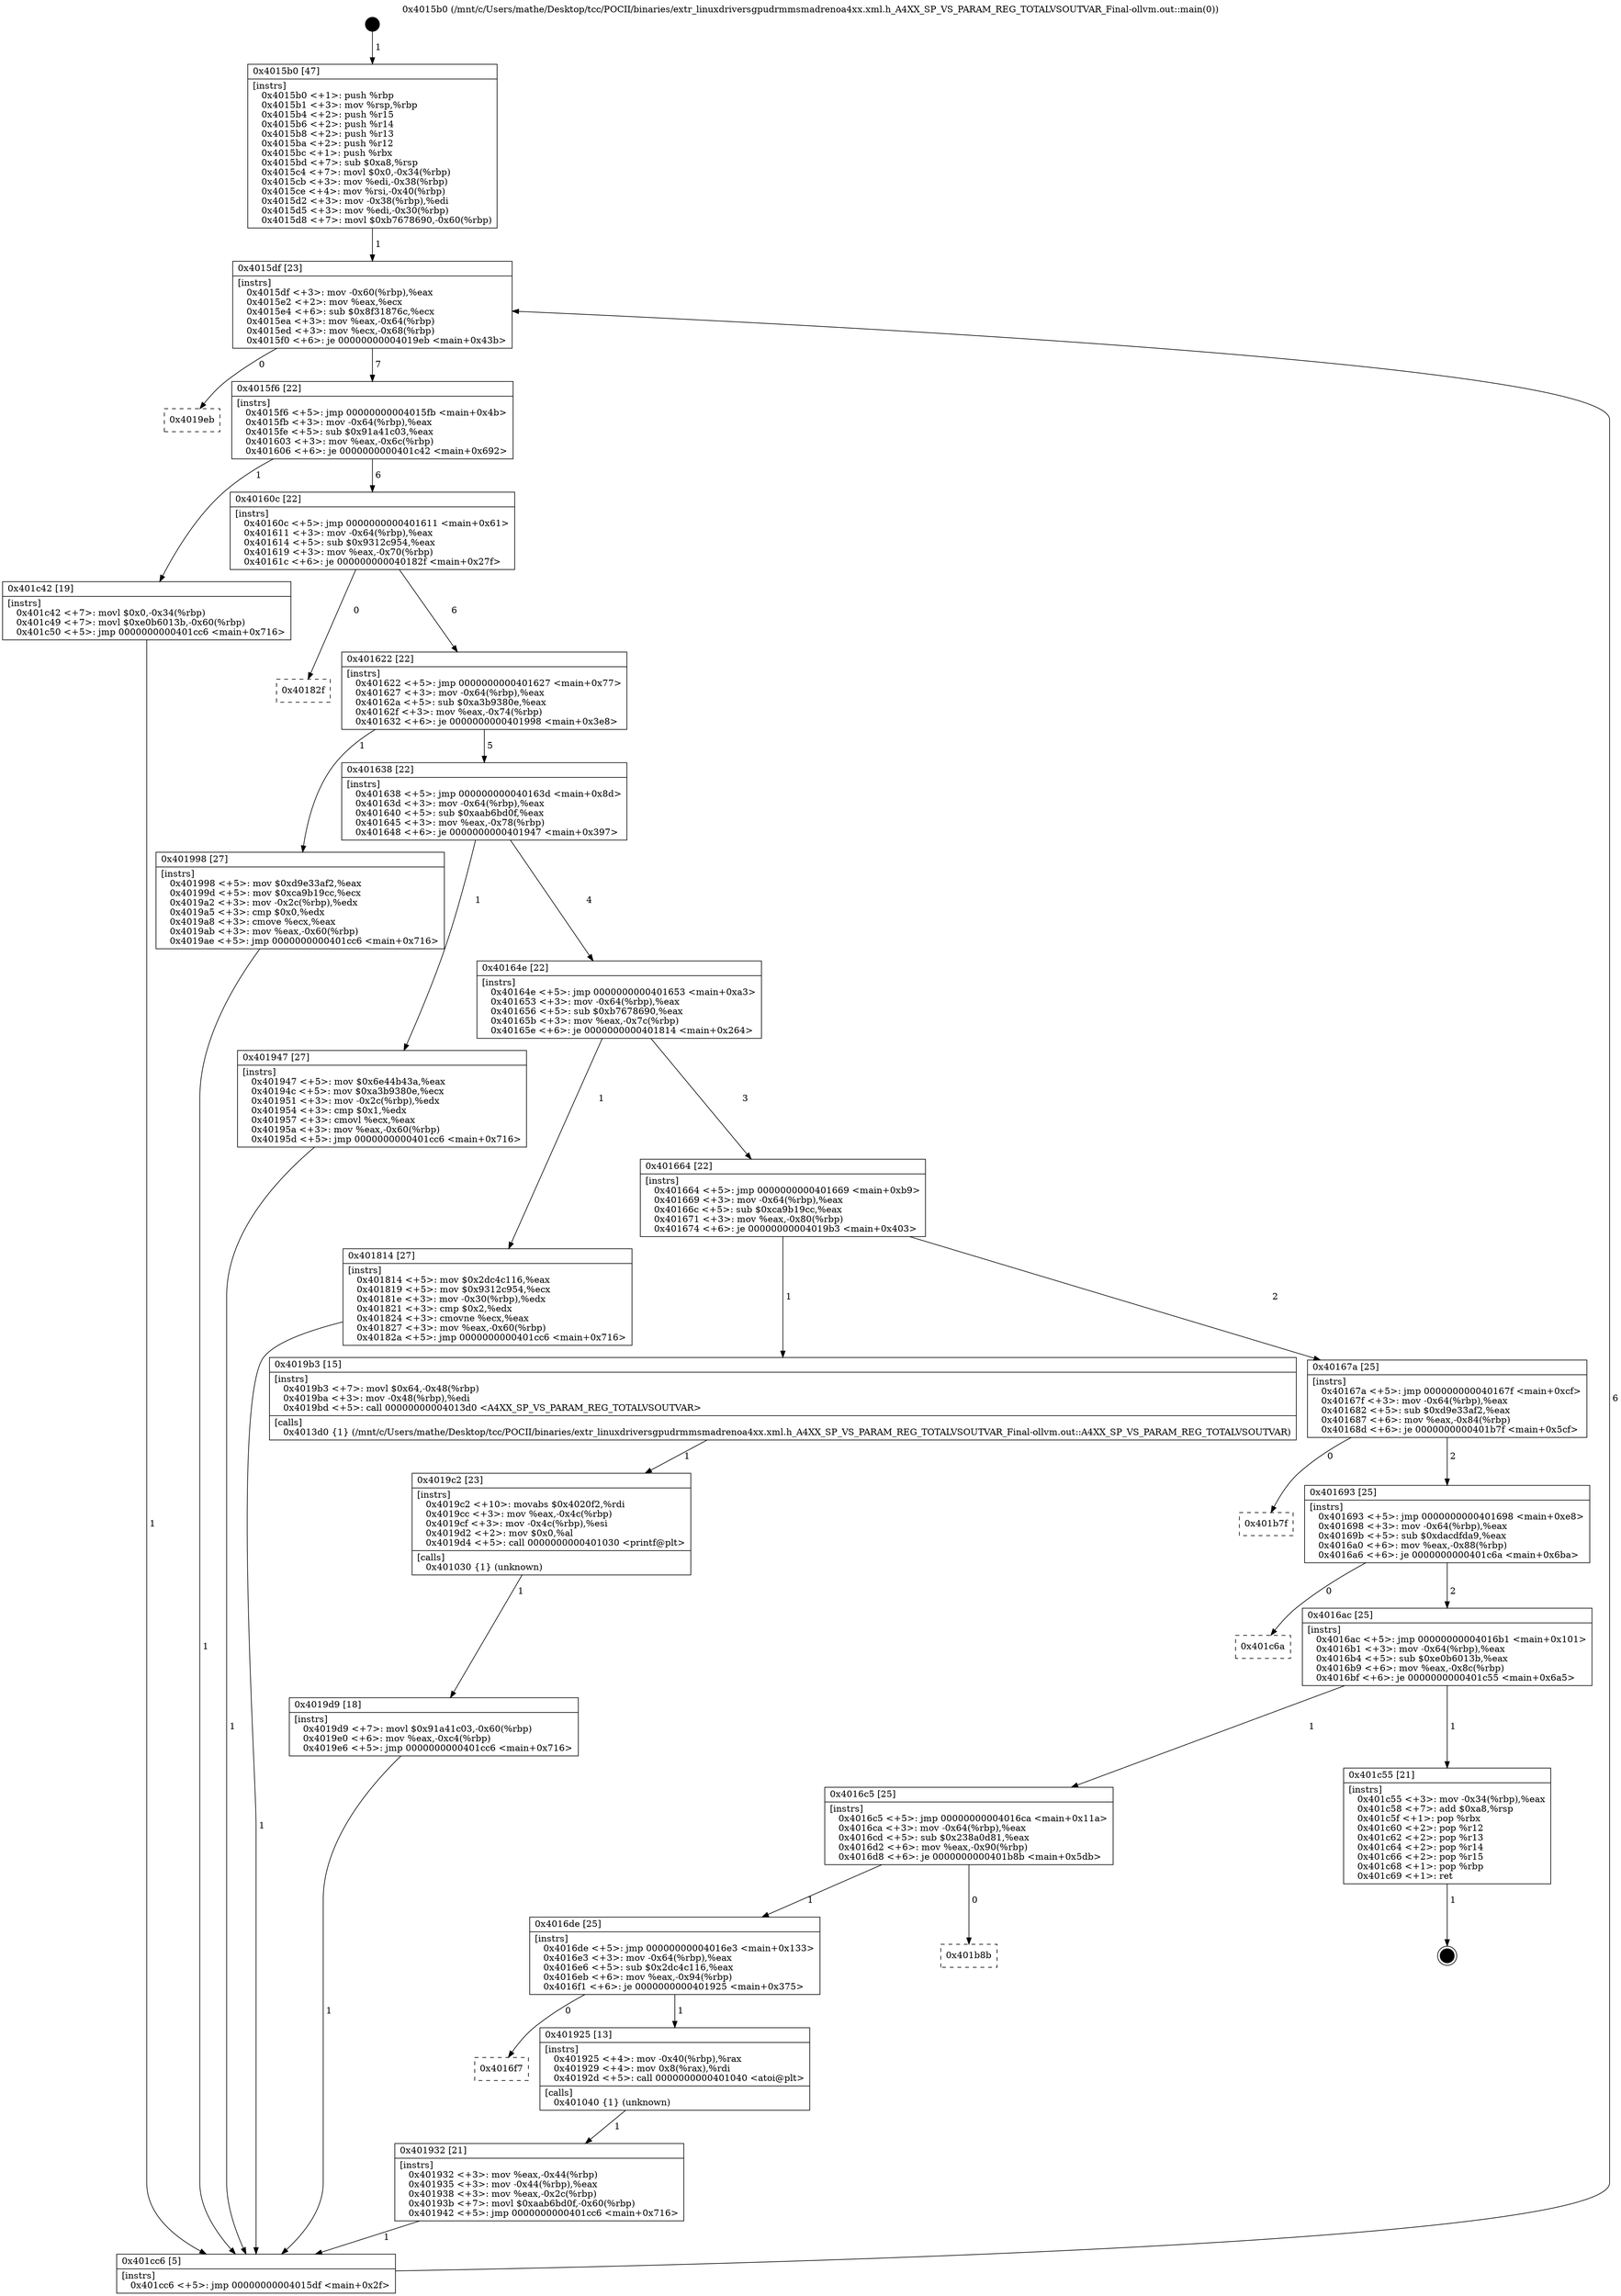 digraph "0x4015b0" {
  label = "0x4015b0 (/mnt/c/Users/mathe/Desktop/tcc/POCII/binaries/extr_linuxdriversgpudrmmsmadrenoa4xx.xml.h_A4XX_SP_VS_PARAM_REG_TOTALVSOUTVAR_Final-ollvm.out::main(0))"
  labelloc = "t"
  node[shape=record]

  Entry [label="",width=0.3,height=0.3,shape=circle,fillcolor=black,style=filled]
  "0x4015df" [label="{
     0x4015df [23]\l
     | [instrs]\l
     &nbsp;&nbsp;0x4015df \<+3\>: mov -0x60(%rbp),%eax\l
     &nbsp;&nbsp;0x4015e2 \<+2\>: mov %eax,%ecx\l
     &nbsp;&nbsp;0x4015e4 \<+6\>: sub $0x8f31876c,%ecx\l
     &nbsp;&nbsp;0x4015ea \<+3\>: mov %eax,-0x64(%rbp)\l
     &nbsp;&nbsp;0x4015ed \<+3\>: mov %ecx,-0x68(%rbp)\l
     &nbsp;&nbsp;0x4015f0 \<+6\>: je 00000000004019eb \<main+0x43b\>\l
  }"]
  "0x4019eb" [label="{
     0x4019eb\l
  }", style=dashed]
  "0x4015f6" [label="{
     0x4015f6 [22]\l
     | [instrs]\l
     &nbsp;&nbsp;0x4015f6 \<+5\>: jmp 00000000004015fb \<main+0x4b\>\l
     &nbsp;&nbsp;0x4015fb \<+3\>: mov -0x64(%rbp),%eax\l
     &nbsp;&nbsp;0x4015fe \<+5\>: sub $0x91a41c03,%eax\l
     &nbsp;&nbsp;0x401603 \<+3\>: mov %eax,-0x6c(%rbp)\l
     &nbsp;&nbsp;0x401606 \<+6\>: je 0000000000401c42 \<main+0x692\>\l
  }"]
  Exit [label="",width=0.3,height=0.3,shape=circle,fillcolor=black,style=filled,peripheries=2]
  "0x401c42" [label="{
     0x401c42 [19]\l
     | [instrs]\l
     &nbsp;&nbsp;0x401c42 \<+7\>: movl $0x0,-0x34(%rbp)\l
     &nbsp;&nbsp;0x401c49 \<+7\>: movl $0xe0b6013b,-0x60(%rbp)\l
     &nbsp;&nbsp;0x401c50 \<+5\>: jmp 0000000000401cc6 \<main+0x716\>\l
  }"]
  "0x40160c" [label="{
     0x40160c [22]\l
     | [instrs]\l
     &nbsp;&nbsp;0x40160c \<+5\>: jmp 0000000000401611 \<main+0x61\>\l
     &nbsp;&nbsp;0x401611 \<+3\>: mov -0x64(%rbp),%eax\l
     &nbsp;&nbsp;0x401614 \<+5\>: sub $0x9312c954,%eax\l
     &nbsp;&nbsp;0x401619 \<+3\>: mov %eax,-0x70(%rbp)\l
     &nbsp;&nbsp;0x40161c \<+6\>: je 000000000040182f \<main+0x27f\>\l
  }"]
  "0x4019d9" [label="{
     0x4019d9 [18]\l
     | [instrs]\l
     &nbsp;&nbsp;0x4019d9 \<+7\>: movl $0x91a41c03,-0x60(%rbp)\l
     &nbsp;&nbsp;0x4019e0 \<+6\>: mov %eax,-0xc4(%rbp)\l
     &nbsp;&nbsp;0x4019e6 \<+5\>: jmp 0000000000401cc6 \<main+0x716\>\l
  }"]
  "0x40182f" [label="{
     0x40182f\l
  }", style=dashed]
  "0x401622" [label="{
     0x401622 [22]\l
     | [instrs]\l
     &nbsp;&nbsp;0x401622 \<+5\>: jmp 0000000000401627 \<main+0x77\>\l
     &nbsp;&nbsp;0x401627 \<+3\>: mov -0x64(%rbp),%eax\l
     &nbsp;&nbsp;0x40162a \<+5\>: sub $0xa3b9380e,%eax\l
     &nbsp;&nbsp;0x40162f \<+3\>: mov %eax,-0x74(%rbp)\l
     &nbsp;&nbsp;0x401632 \<+6\>: je 0000000000401998 \<main+0x3e8\>\l
  }"]
  "0x4019c2" [label="{
     0x4019c2 [23]\l
     | [instrs]\l
     &nbsp;&nbsp;0x4019c2 \<+10\>: movabs $0x4020f2,%rdi\l
     &nbsp;&nbsp;0x4019cc \<+3\>: mov %eax,-0x4c(%rbp)\l
     &nbsp;&nbsp;0x4019cf \<+3\>: mov -0x4c(%rbp),%esi\l
     &nbsp;&nbsp;0x4019d2 \<+2\>: mov $0x0,%al\l
     &nbsp;&nbsp;0x4019d4 \<+5\>: call 0000000000401030 \<printf@plt\>\l
     | [calls]\l
     &nbsp;&nbsp;0x401030 \{1\} (unknown)\l
  }"]
  "0x401998" [label="{
     0x401998 [27]\l
     | [instrs]\l
     &nbsp;&nbsp;0x401998 \<+5\>: mov $0xd9e33af2,%eax\l
     &nbsp;&nbsp;0x40199d \<+5\>: mov $0xca9b19cc,%ecx\l
     &nbsp;&nbsp;0x4019a2 \<+3\>: mov -0x2c(%rbp),%edx\l
     &nbsp;&nbsp;0x4019a5 \<+3\>: cmp $0x0,%edx\l
     &nbsp;&nbsp;0x4019a8 \<+3\>: cmove %ecx,%eax\l
     &nbsp;&nbsp;0x4019ab \<+3\>: mov %eax,-0x60(%rbp)\l
     &nbsp;&nbsp;0x4019ae \<+5\>: jmp 0000000000401cc6 \<main+0x716\>\l
  }"]
  "0x401638" [label="{
     0x401638 [22]\l
     | [instrs]\l
     &nbsp;&nbsp;0x401638 \<+5\>: jmp 000000000040163d \<main+0x8d\>\l
     &nbsp;&nbsp;0x40163d \<+3\>: mov -0x64(%rbp),%eax\l
     &nbsp;&nbsp;0x401640 \<+5\>: sub $0xaab6bd0f,%eax\l
     &nbsp;&nbsp;0x401645 \<+3\>: mov %eax,-0x78(%rbp)\l
     &nbsp;&nbsp;0x401648 \<+6\>: je 0000000000401947 \<main+0x397\>\l
  }"]
  "0x401932" [label="{
     0x401932 [21]\l
     | [instrs]\l
     &nbsp;&nbsp;0x401932 \<+3\>: mov %eax,-0x44(%rbp)\l
     &nbsp;&nbsp;0x401935 \<+3\>: mov -0x44(%rbp),%eax\l
     &nbsp;&nbsp;0x401938 \<+3\>: mov %eax,-0x2c(%rbp)\l
     &nbsp;&nbsp;0x40193b \<+7\>: movl $0xaab6bd0f,-0x60(%rbp)\l
     &nbsp;&nbsp;0x401942 \<+5\>: jmp 0000000000401cc6 \<main+0x716\>\l
  }"]
  "0x401947" [label="{
     0x401947 [27]\l
     | [instrs]\l
     &nbsp;&nbsp;0x401947 \<+5\>: mov $0x6e44b43a,%eax\l
     &nbsp;&nbsp;0x40194c \<+5\>: mov $0xa3b9380e,%ecx\l
     &nbsp;&nbsp;0x401951 \<+3\>: mov -0x2c(%rbp),%edx\l
     &nbsp;&nbsp;0x401954 \<+3\>: cmp $0x1,%edx\l
     &nbsp;&nbsp;0x401957 \<+3\>: cmovl %ecx,%eax\l
     &nbsp;&nbsp;0x40195a \<+3\>: mov %eax,-0x60(%rbp)\l
     &nbsp;&nbsp;0x40195d \<+5\>: jmp 0000000000401cc6 \<main+0x716\>\l
  }"]
  "0x40164e" [label="{
     0x40164e [22]\l
     | [instrs]\l
     &nbsp;&nbsp;0x40164e \<+5\>: jmp 0000000000401653 \<main+0xa3\>\l
     &nbsp;&nbsp;0x401653 \<+3\>: mov -0x64(%rbp),%eax\l
     &nbsp;&nbsp;0x401656 \<+5\>: sub $0xb7678690,%eax\l
     &nbsp;&nbsp;0x40165b \<+3\>: mov %eax,-0x7c(%rbp)\l
     &nbsp;&nbsp;0x40165e \<+6\>: je 0000000000401814 \<main+0x264\>\l
  }"]
  "0x4016f7" [label="{
     0x4016f7\l
  }", style=dashed]
  "0x401814" [label="{
     0x401814 [27]\l
     | [instrs]\l
     &nbsp;&nbsp;0x401814 \<+5\>: mov $0x2dc4c116,%eax\l
     &nbsp;&nbsp;0x401819 \<+5\>: mov $0x9312c954,%ecx\l
     &nbsp;&nbsp;0x40181e \<+3\>: mov -0x30(%rbp),%edx\l
     &nbsp;&nbsp;0x401821 \<+3\>: cmp $0x2,%edx\l
     &nbsp;&nbsp;0x401824 \<+3\>: cmovne %ecx,%eax\l
     &nbsp;&nbsp;0x401827 \<+3\>: mov %eax,-0x60(%rbp)\l
     &nbsp;&nbsp;0x40182a \<+5\>: jmp 0000000000401cc6 \<main+0x716\>\l
  }"]
  "0x401664" [label="{
     0x401664 [22]\l
     | [instrs]\l
     &nbsp;&nbsp;0x401664 \<+5\>: jmp 0000000000401669 \<main+0xb9\>\l
     &nbsp;&nbsp;0x401669 \<+3\>: mov -0x64(%rbp),%eax\l
     &nbsp;&nbsp;0x40166c \<+5\>: sub $0xca9b19cc,%eax\l
     &nbsp;&nbsp;0x401671 \<+3\>: mov %eax,-0x80(%rbp)\l
     &nbsp;&nbsp;0x401674 \<+6\>: je 00000000004019b3 \<main+0x403\>\l
  }"]
  "0x401cc6" [label="{
     0x401cc6 [5]\l
     | [instrs]\l
     &nbsp;&nbsp;0x401cc6 \<+5\>: jmp 00000000004015df \<main+0x2f\>\l
  }"]
  "0x4015b0" [label="{
     0x4015b0 [47]\l
     | [instrs]\l
     &nbsp;&nbsp;0x4015b0 \<+1\>: push %rbp\l
     &nbsp;&nbsp;0x4015b1 \<+3\>: mov %rsp,%rbp\l
     &nbsp;&nbsp;0x4015b4 \<+2\>: push %r15\l
     &nbsp;&nbsp;0x4015b6 \<+2\>: push %r14\l
     &nbsp;&nbsp;0x4015b8 \<+2\>: push %r13\l
     &nbsp;&nbsp;0x4015ba \<+2\>: push %r12\l
     &nbsp;&nbsp;0x4015bc \<+1\>: push %rbx\l
     &nbsp;&nbsp;0x4015bd \<+7\>: sub $0xa8,%rsp\l
     &nbsp;&nbsp;0x4015c4 \<+7\>: movl $0x0,-0x34(%rbp)\l
     &nbsp;&nbsp;0x4015cb \<+3\>: mov %edi,-0x38(%rbp)\l
     &nbsp;&nbsp;0x4015ce \<+4\>: mov %rsi,-0x40(%rbp)\l
     &nbsp;&nbsp;0x4015d2 \<+3\>: mov -0x38(%rbp),%edi\l
     &nbsp;&nbsp;0x4015d5 \<+3\>: mov %edi,-0x30(%rbp)\l
     &nbsp;&nbsp;0x4015d8 \<+7\>: movl $0xb7678690,-0x60(%rbp)\l
  }"]
  "0x401925" [label="{
     0x401925 [13]\l
     | [instrs]\l
     &nbsp;&nbsp;0x401925 \<+4\>: mov -0x40(%rbp),%rax\l
     &nbsp;&nbsp;0x401929 \<+4\>: mov 0x8(%rax),%rdi\l
     &nbsp;&nbsp;0x40192d \<+5\>: call 0000000000401040 \<atoi@plt\>\l
     | [calls]\l
     &nbsp;&nbsp;0x401040 \{1\} (unknown)\l
  }"]
  "0x4019b3" [label="{
     0x4019b3 [15]\l
     | [instrs]\l
     &nbsp;&nbsp;0x4019b3 \<+7\>: movl $0x64,-0x48(%rbp)\l
     &nbsp;&nbsp;0x4019ba \<+3\>: mov -0x48(%rbp),%edi\l
     &nbsp;&nbsp;0x4019bd \<+5\>: call 00000000004013d0 \<A4XX_SP_VS_PARAM_REG_TOTALVSOUTVAR\>\l
     | [calls]\l
     &nbsp;&nbsp;0x4013d0 \{1\} (/mnt/c/Users/mathe/Desktop/tcc/POCII/binaries/extr_linuxdriversgpudrmmsmadrenoa4xx.xml.h_A4XX_SP_VS_PARAM_REG_TOTALVSOUTVAR_Final-ollvm.out::A4XX_SP_VS_PARAM_REG_TOTALVSOUTVAR)\l
  }"]
  "0x40167a" [label="{
     0x40167a [25]\l
     | [instrs]\l
     &nbsp;&nbsp;0x40167a \<+5\>: jmp 000000000040167f \<main+0xcf\>\l
     &nbsp;&nbsp;0x40167f \<+3\>: mov -0x64(%rbp),%eax\l
     &nbsp;&nbsp;0x401682 \<+5\>: sub $0xd9e33af2,%eax\l
     &nbsp;&nbsp;0x401687 \<+6\>: mov %eax,-0x84(%rbp)\l
     &nbsp;&nbsp;0x40168d \<+6\>: je 0000000000401b7f \<main+0x5cf\>\l
  }"]
  "0x4016de" [label="{
     0x4016de [25]\l
     | [instrs]\l
     &nbsp;&nbsp;0x4016de \<+5\>: jmp 00000000004016e3 \<main+0x133\>\l
     &nbsp;&nbsp;0x4016e3 \<+3\>: mov -0x64(%rbp),%eax\l
     &nbsp;&nbsp;0x4016e6 \<+5\>: sub $0x2dc4c116,%eax\l
     &nbsp;&nbsp;0x4016eb \<+6\>: mov %eax,-0x94(%rbp)\l
     &nbsp;&nbsp;0x4016f1 \<+6\>: je 0000000000401925 \<main+0x375\>\l
  }"]
  "0x401b7f" [label="{
     0x401b7f\l
  }", style=dashed]
  "0x401693" [label="{
     0x401693 [25]\l
     | [instrs]\l
     &nbsp;&nbsp;0x401693 \<+5\>: jmp 0000000000401698 \<main+0xe8\>\l
     &nbsp;&nbsp;0x401698 \<+3\>: mov -0x64(%rbp),%eax\l
     &nbsp;&nbsp;0x40169b \<+5\>: sub $0xdacdfda9,%eax\l
     &nbsp;&nbsp;0x4016a0 \<+6\>: mov %eax,-0x88(%rbp)\l
     &nbsp;&nbsp;0x4016a6 \<+6\>: je 0000000000401c6a \<main+0x6ba\>\l
  }"]
  "0x401b8b" [label="{
     0x401b8b\l
  }", style=dashed]
  "0x401c6a" [label="{
     0x401c6a\l
  }", style=dashed]
  "0x4016ac" [label="{
     0x4016ac [25]\l
     | [instrs]\l
     &nbsp;&nbsp;0x4016ac \<+5\>: jmp 00000000004016b1 \<main+0x101\>\l
     &nbsp;&nbsp;0x4016b1 \<+3\>: mov -0x64(%rbp),%eax\l
     &nbsp;&nbsp;0x4016b4 \<+5\>: sub $0xe0b6013b,%eax\l
     &nbsp;&nbsp;0x4016b9 \<+6\>: mov %eax,-0x8c(%rbp)\l
     &nbsp;&nbsp;0x4016bf \<+6\>: je 0000000000401c55 \<main+0x6a5\>\l
  }"]
  "0x4016c5" [label="{
     0x4016c5 [25]\l
     | [instrs]\l
     &nbsp;&nbsp;0x4016c5 \<+5\>: jmp 00000000004016ca \<main+0x11a\>\l
     &nbsp;&nbsp;0x4016ca \<+3\>: mov -0x64(%rbp),%eax\l
     &nbsp;&nbsp;0x4016cd \<+5\>: sub $0x238a0d81,%eax\l
     &nbsp;&nbsp;0x4016d2 \<+6\>: mov %eax,-0x90(%rbp)\l
     &nbsp;&nbsp;0x4016d8 \<+6\>: je 0000000000401b8b \<main+0x5db\>\l
  }"]
  "0x401c55" [label="{
     0x401c55 [21]\l
     | [instrs]\l
     &nbsp;&nbsp;0x401c55 \<+3\>: mov -0x34(%rbp),%eax\l
     &nbsp;&nbsp;0x401c58 \<+7\>: add $0xa8,%rsp\l
     &nbsp;&nbsp;0x401c5f \<+1\>: pop %rbx\l
     &nbsp;&nbsp;0x401c60 \<+2\>: pop %r12\l
     &nbsp;&nbsp;0x401c62 \<+2\>: pop %r13\l
     &nbsp;&nbsp;0x401c64 \<+2\>: pop %r14\l
     &nbsp;&nbsp;0x401c66 \<+2\>: pop %r15\l
     &nbsp;&nbsp;0x401c68 \<+1\>: pop %rbp\l
     &nbsp;&nbsp;0x401c69 \<+1\>: ret\l
  }"]
  Entry -> "0x4015b0" [label=" 1"]
  "0x4015df" -> "0x4019eb" [label=" 0"]
  "0x4015df" -> "0x4015f6" [label=" 7"]
  "0x401c55" -> Exit [label=" 1"]
  "0x4015f6" -> "0x401c42" [label=" 1"]
  "0x4015f6" -> "0x40160c" [label=" 6"]
  "0x401c42" -> "0x401cc6" [label=" 1"]
  "0x40160c" -> "0x40182f" [label=" 0"]
  "0x40160c" -> "0x401622" [label=" 6"]
  "0x4019d9" -> "0x401cc6" [label=" 1"]
  "0x401622" -> "0x401998" [label=" 1"]
  "0x401622" -> "0x401638" [label=" 5"]
  "0x4019c2" -> "0x4019d9" [label=" 1"]
  "0x401638" -> "0x401947" [label=" 1"]
  "0x401638" -> "0x40164e" [label=" 4"]
  "0x4019b3" -> "0x4019c2" [label=" 1"]
  "0x40164e" -> "0x401814" [label=" 1"]
  "0x40164e" -> "0x401664" [label=" 3"]
  "0x401814" -> "0x401cc6" [label=" 1"]
  "0x4015b0" -> "0x4015df" [label=" 1"]
  "0x401cc6" -> "0x4015df" [label=" 6"]
  "0x401998" -> "0x401cc6" [label=" 1"]
  "0x401664" -> "0x4019b3" [label=" 1"]
  "0x401664" -> "0x40167a" [label=" 2"]
  "0x401947" -> "0x401cc6" [label=" 1"]
  "0x40167a" -> "0x401b7f" [label=" 0"]
  "0x40167a" -> "0x401693" [label=" 2"]
  "0x401925" -> "0x401932" [label=" 1"]
  "0x401693" -> "0x401c6a" [label=" 0"]
  "0x401693" -> "0x4016ac" [label=" 2"]
  "0x4016de" -> "0x4016f7" [label=" 0"]
  "0x4016ac" -> "0x401c55" [label=" 1"]
  "0x4016ac" -> "0x4016c5" [label=" 1"]
  "0x4016de" -> "0x401925" [label=" 1"]
  "0x4016c5" -> "0x401b8b" [label=" 0"]
  "0x4016c5" -> "0x4016de" [label=" 1"]
  "0x401932" -> "0x401cc6" [label=" 1"]
}
